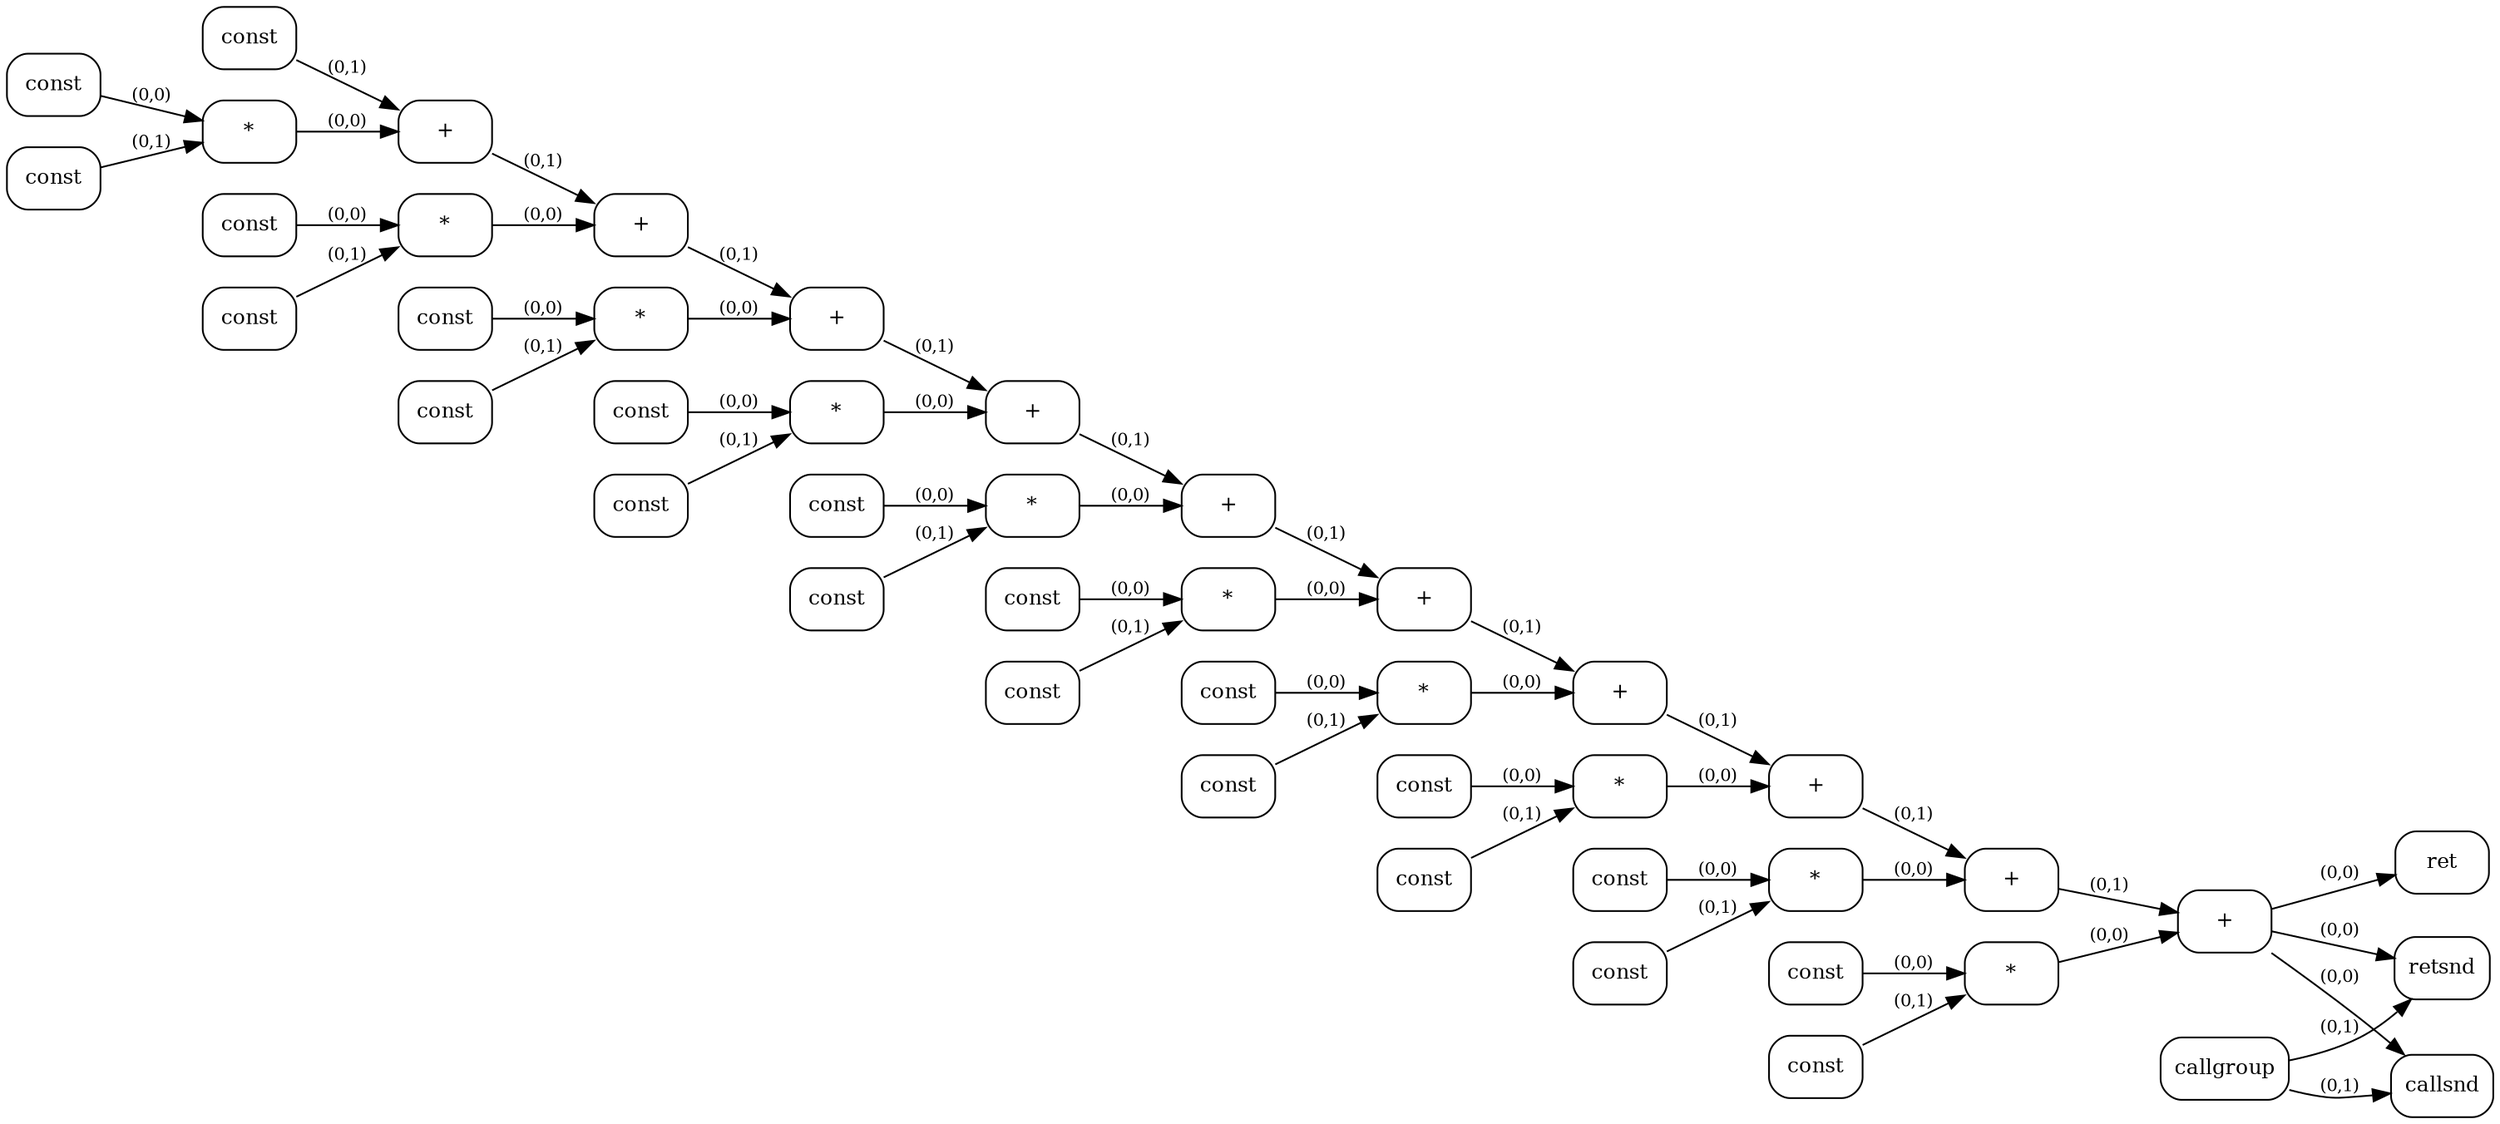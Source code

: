 digraph G {
  rankdir=LR;
  node [shape=box, style=rounded, fontsize=12];
  n0 [label="const"];
  n1 [label="const"];
  n2 [label="const"];
  n3 [label="const"];
  n4 [label="const"];
  n5 [label="const"];
  n6 [label="const"];
  n7 [label="const"];
  n8 [label="const"];
  n9 [label="const"];
  n10 [label="const"];
  n11 [label="const"];
  n12 [label="*"];
  n13 [label="+"];
  n14 [label="const"];
  n15 [label="*"];
  n16 [label="+"];
  n17 [label="const"];
  n18 [label="*"];
  n19 [label="+"];
  n20 [label="const"];
  n21 [label="*"];
  n22 [label="+"];
  n23 [label="const"];
  n24 [label="*"];
  n25 [label="+"];
  n26 [label="const"];
  n27 [label="*"];
  n28 [label="+"];
  n29 [label="const"];
  n30 [label="*"];
  n31 [label="+"];
  n32 [label="const"];
  n33 [label="*"];
  n34 [label="+"];
  n35 [label="const"];
  n36 [label="*"];
  n37 [label="+"];
  n38 [label="const"];
  n39 [label="*"];
  n40 [label="+"];
  n41 [label="callgroup"];
  n42 [label="callsnd"];
  n43 [label="retsnd"];
  n44 [label="ret"];
  n10 -> n12 [label="(0,0)", fontsize=10];
  n11 -> n12 [label="(0,1)", fontsize=10];
  n12 -> n13 [label="(0,0)", fontsize=10];
  n0 -> n13 [label="(0,1)", fontsize=10];
  n9 -> n15 [label="(0,0)", fontsize=10];
  n14 -> n15 [label="(0,1)", fontsize=10];
  n15 -> n16 [label="(0,0)", fontsize=10];
  n13 -> n16 [label="(0,1)", fontsize=10];
  n8 -> n18 [label="(0,0)", fontsize=10];
  n17 -> n18 [label="(0,1)", fontsize=10];
  n18 -> n19 [label="(0,0)", fontsize=10];
  n16 -> n19 [label="(0,1)", fontsize=10];
  n7 -> n21 [label="(0,0)", fontsize=10];
  n20 -> n21 [label="(0,1)", fontsize=10];
  n21 -> n22 [label="(0,0)", fontsize=10];
  n19 -> n22 [label="(0,1)", fontsize=10];
  n6 -> n24 [label="(0,0)", fontsize=10];
  n23 -> n24 [label="(0,1)", fontsize=10];
  n24 -> n25 [label="(0,0)", fontsize=10];
  n22 -> n25 [label="(0,1)", fontsize=10];
  n5 -> n27 [label="(0,0)", fontsize=10];
  n26 -> n27 [label="(0,1)", fontsize=10];
  n27 -> n28 [label="(0,0)", fontsize=10];
  n25 -> n28 [label="(0,1)", fontsize=10];
  n4 -> n30 [label="(0,0)", fontsize=10];
  n29 -> n30 [label="(0,1)", fontsize=10];
  n30 -> n31 [label="(0,0)", fontsize=10];
  n28 -> n31 [label="(0,1)", fontsize=10];
  n3 -> n33 [label="(0,0)", fontsize=10];
  n32 -> n33 [label="(0,1)", fontsize=10];
  n33 -> n34 [label="(0,0)", fontsize=10];
  n31 -> n34 [label="(0,1)", fontsize=10];
  n2 -> n36 [label="(0,0)", fontsize=10];
  n35 -> n36 [label="(0,1)", fontsize=10];
  n36 -> n37 [label="(0,0)", fontsize=10];
  n34 -> n37 [label="(0,1)", fontsize=10];
  n1 -> n39 [label="(0,0)", fontsize=10];
  n38 -> n39 [label="(0,1)", fontsize=10];
  n39 -> n40 [label="(0,0)", fontsize=10];
  n37 -> n40 [label="(0,1)", fontsize=10];
  n40 -> n42 [label="(0,0)", fontsize=10];
  n41 -> n42 [label="(0,1)", fontsize=10];
  n40 -> n43 [label="(0,0)", fontsize=10];
  n41 -> n43 [label="(0,1)", fontsize=10];
  n40 -> n44 [label="(0,0)", fontsize=10];
}
